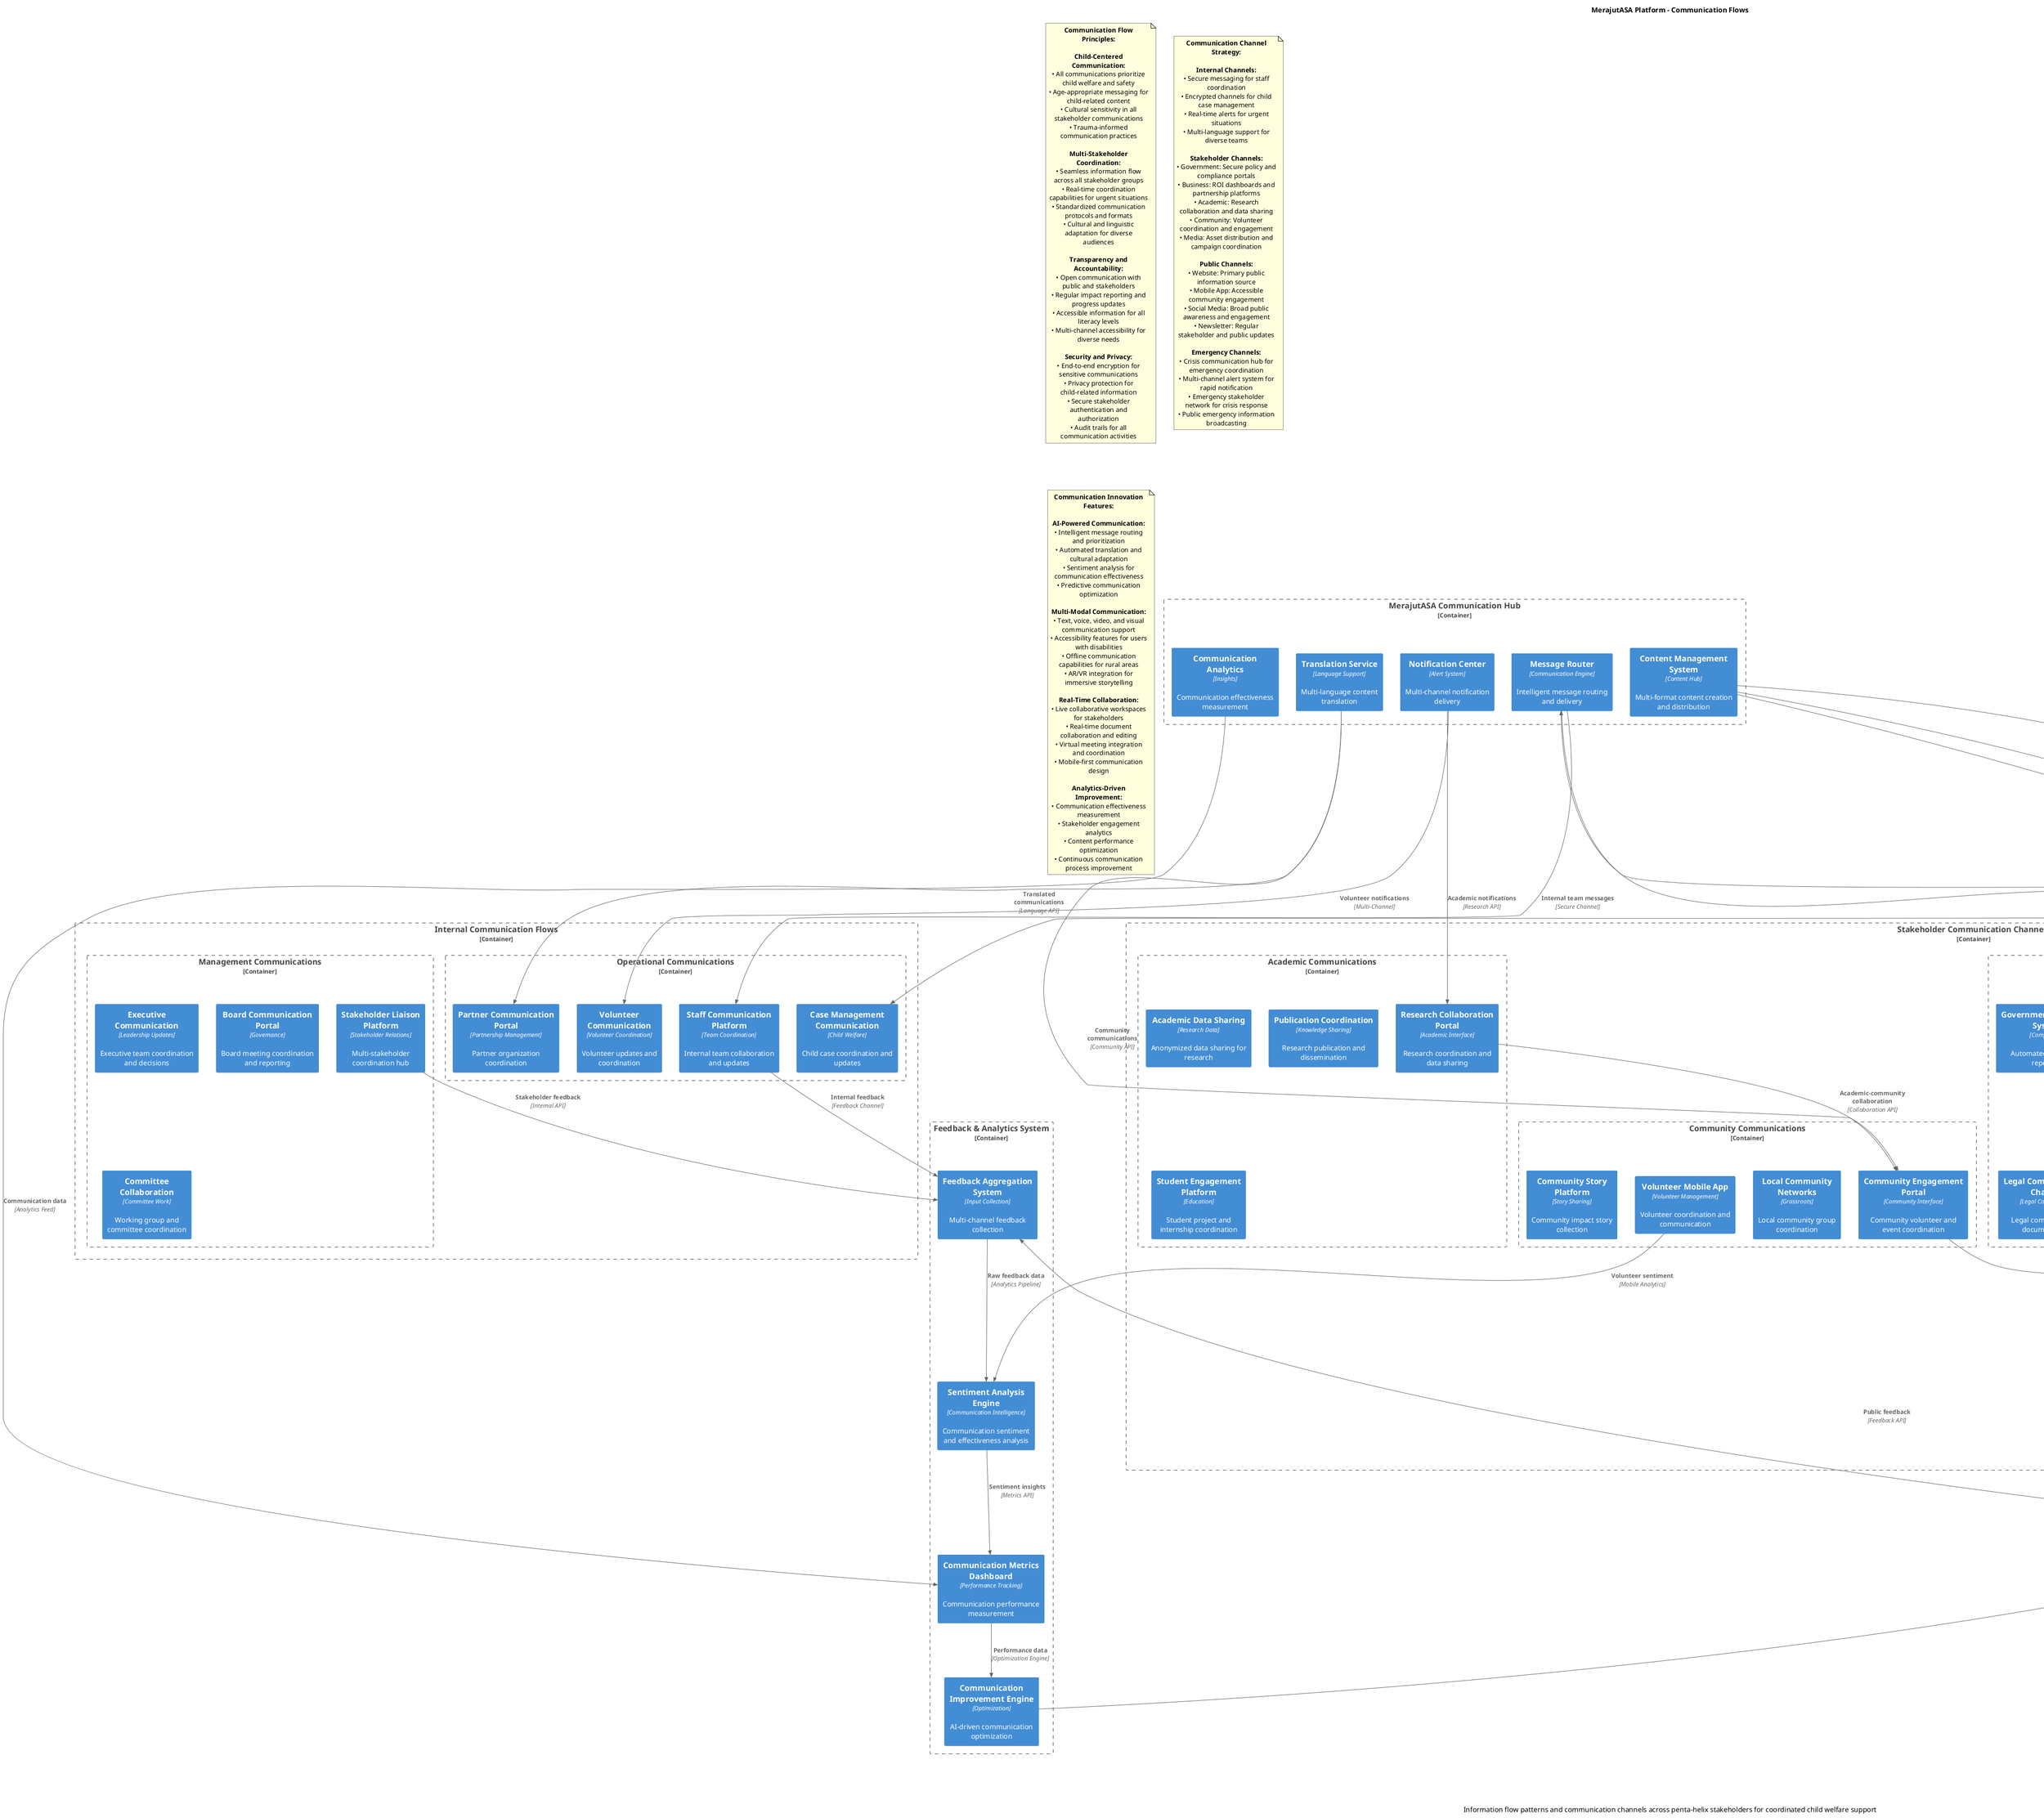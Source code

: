 @startuml communication-flows
!include <C4/C4_Container>

!define TITLE "MerajutASA Platform - Communication Flows"
!define DESCRIPTION "Information flow patterns and communication channels across penta-helix stakeholders for coordinated child welfare support"

title TITLE
caption DESCRIPTION

' Central Communication Hub
Container_Boundary(communication_hub, "MerajutASA Communication Hub") {
    Container(message_router, "Message Router", "Communication Engine", "Intelligent message routing and delivery")
    Container(content_management, "Content Management System", "Content Hub", "Multi-format content creation and distribution")
    Container(notification_center, "Notification Center", "Alert System", "Multi-channel notification delivery")
    Container(translation_service, "Translation Service", "Language Support", "Multi-language content translation")
    Container(communication_analytics, "Communication Analytics", "Insights", "Communication effectiveness measurement")
}

' Internal Communication Flows
Container_Boundary(internal_communications, "Internal Communication Flows") {
    
    Container_Boundary(operational_communications, "Operational Communications") {
        Container(staff_communication, "Staff Communication Platform", "Team Coordination", "Internal team collaboration and updates")
        Container(case_communication, "Case Management Communication", "Child Welfare", "Child case coordination and updates")
        Container(volunteer_communication, "Volunteer Communication", "Volunteer Coordination", "Volunteer updates and coordination")
        Container(partner_communication, "Partner Communication Portal", "Partnership Management", "Partner organization coordination")
    }
    
    Container_Boundary(management_communications, "Management Communications") {
        Container(executive_communication, "Executive Communication", "Leadership Updates", "Executive team coordination and decisions")
        Container(board_communication, "Board Communication Portal", "Governance", "Board meeting coordination and reporting")
        Container(committee_communication, "Committee Collaboration", "Committee Work", "Working group and committee coordination")
        Container(stakeholder_liaison, "Stakeholder Liaison Platform", "Stakeholder Relations", "Multi-stakeholder coordination hub")
    }
}

' External Stakeholder Communications
Container_Boundary(stakeholder_communications, "Stakeholder Communication Channels") {
    
    Container_Boundary(government_communications, "Government Communications") {
        Container(policy_portal, "Government Policy Portal", "Policy Interface", "Policy updates and compliance reporting")
        Container(reporting_system, "Government Reporting System", "Compliance", "Automated regulatory reporting")
        Container(interagency_network, "Inter-Agency Network", "Coordination", "Cross-agency information sharing")
        Container(legal_communication, "Legal Communication Channel", "Legal Coordination", "Legal compliance and documentation")
    }
    
    Container_Boundary(business_communications, "Business Communications") {
        Container(csr_dashboard, "CSR Partner Dashboard", "Partnership Management", "Corporate partner engagement platform")
        Container(donor_portal, "Donor Communication Portal", "Donor Relations", "Donor updates and impact reporting")
        Container(business_api, "Business Integration API", "System Integration", "Business system integration and data exchange")
        Container(impact_reporting, "Impact Reporting System", "ROI Communication", "Business impact and ROI reporting")
    }
    
    Container_Boundary(academic_communications, "Academic Communications") {
        Container(research_portal, "Research Collaboration Portal", "Academic Interface", "Research coordination and data sharing")
        Container(data_sharing_platform, "Academic Data Sharing", "Research Data", "Anonymized data sharing for research")
        Container(publication_system, "Publication Coordination", "Knowledge Sharing", "Research publication and dissemination")
        Container(student_engagement, "Student Engagement Platform", "Education", "Student project and internship coordination")
    }
    
    Container_Boundary(community_communications, "Community Communications") {
        Container(community_portal, "Community Engagement Portal", "Community Interface", "Community volunteer and event coordination")
        Container(local_communication, "Local Community Networks", "Grassroots", "Local community group coordination")
        Container(volunteer_app, "Volunteer Mobile App", "Volunteer Management", "Volunteer coordination and communication")
        Container(story_platform, "Community Story Platform", "Story Sharing", "Community impact story collection")
    }
    
    Container_Boundary(media_communications, "Media Communications") {
        Container(media_center, "Digital Media Center", "Media Relations", "Press kit and media asset distribution")
        Container(social_media_hub, "Social Media Hub", "Social Presence", "Multi-platform social media management")
        Container(campaign_platform, "Campaign Coordination Platform", "Campaign Management", "Media campaign coordination and tracking")
        Container(content_distribution, "Content Distribution Network", "Content Delivery", "Multi-channel content distribution")
    }
}

' Public Communications
Container_Boundary(public_communications, "Public Communication Channels") {
    
    Container_Boundary(public_interfaces, "Public Information Interfaces") {
        Container(public_website, "Public Website", "Public Interface", "Primary public information portal")
        Container(mobile_app_public, "Public Mobile App", "Mobile Access", "Public mobile application")
        Container(transparency_portal, "Transparency Portal", "Accountability", "Public accountability and transparency")
        Container(public_dashboard, "Public Impact Dashboard", "Impact Visibility", "Real-time public impact metrics")
    }
    
    Container_Boundary(outreach_channels, "Public Outreach Channels") {
        Container(newsletter, "Newsletter System", "Regular Updates", "Stakeholder and public newsletters")
        Container(event_platform, "Event Platform", "Community Events", "Public event coordination and promotion")
        Container(helpdesk, "Public Helpdesk", "Support", "Public inquiry and support system")
        Container(feedback_system, "Public Feedback System", "Community Input", "Public feedback and suggestion collection")
    }
}

' Emergency Communications
Container_Boundary(emergency_communications, "Emergency Communication System") {
    Container(crisis_communication, "Crisis Communication Center", "Emergency Coordination", "Emergency incident communication hub")
    Container(alert_system, "Emergency Alert System", "Rapid Alerts", "Multi-channel emergency notification")
    Container(stakeholder_emergency, "Stakeholder Emergency Network", "Crisis Coordination", "Emergency stakeholder coordination")
    Container(media_emergency, "Emergency Media Relations", "Crisis Communication", "Emergency public communication")
}

' Feedback and Analytics
Container_Boundary(feedback_analytics, "Feedback & Analytics System") {
    Container(feedback_aggregator, "Feedback Aggregation System", "Input Collection", "Multi-channel feedback collection")
    Container(sentiment_analysis, "Sentiment Analysis Engine", "Communication Intelligence", "Communication sentiment and effectiveness analysis")
    Container(communication_metrics, "Communication Metrics Dashboard", "Performance Tracking", "Communication performance measurement")
    Container(improvement_engine, "Communication Improvement Engine", "Optimization", "AI-driven communication optimization")
}

' Communication Flow Relationships

' Hub to Internal Systems
Rel(message_router, staff_communication, "Internal team messages", "Secure Channel")
Rel(content_management, case_communication, "Case-related content", "Encrypted Channel")
Rel(notification_center, volunteer_communication, "Volunteer notifications", "Multi-Channel")
Rel(translation_service, partner_communication, "Translated communications", "Language API")

' Hub to Stakeholder Channels
Rel(message_router, policy_portal, "Government communications", "Secure API")
Rel(content_management, csr_dashboard, "Business partner content", "Partner API")
Rel(notification_center, research_portal, "Academic notifications", "Research API")
Rel(translation_service, community_portal, "Community communications", "Community API")

' Stakeholder Cross-Communication
Rel(policy_portal, csr_dashboard, "Government-business coordination", "Inter-stakeholder API")
Rel(research_portal, community_portal, "Academic-community collaboration", "Collaboration API")
Rel(csr_dashboard, media_center, "Business-media coordination", "Partnership API")
Rel(community_portal, social_media_hub, "Community-media engagement", "Social API")

' Public Communication Flows
Rel(content_management, public_website, "Public content", "Content API")
Rel(social_media_hub, mobile_app_public, "Social content integration", "Mobile API")
Rel(impact_reporting, public_dashboard, "Impact data", "Dashboard API")
Rel(transparency_portal, helpdesk, "Transparency information", "Information API")

' Emergency Communication Flows
Rel(crisis_communication, alert_system, "Emergency alerts", "Priority Channel")
Rel(alert_system, stakeholder_emergency, "Stakeholder emergency alerts", "Emergency Protocol")
Rel(stakeholder_emergency, media_emergency, "Emergency media coordination", "Crisis API")
Rel(media_emergency, public_website, "Public emergency information", "Emergency Broadcast")

' Feedback and Analytics Flows
Rel(feedback_system, feedback_aggregator, "Public feedback", "Feedback API")
Rel(stakeholder_liaison, feedback_aggregator, "Stakeholder feedback", "Internal API")
Rel(feedback_aggregator, sentiment_analysis, "Raw feedback data", "Analytics Pipeline")
Rel(sentiment_analysis, communication_metrics, "Sentiment insights", "Metrics API")
Rel(communication_metrics, improvement_engine, "Performance data", "Optimization Engine")
Rel(improvement_engine, message_router, "Communication optimization", "AI Recommendations")

' Analytics and Monitoring
Rel(communication_analytics, communication_metrics, "Communication data", "Analytics Feed")
Rel(staff_communication, feedback_aggregator, "Internal feedback", "Feedback Channel")
Rel(volunteer_app, sentiment_analysis, "Volunteer sentiment", "Mobile Analytics")

SHOW_LEGEND()

note as communication_principles
**Communication Flow Principles:**

**Child-Centered Communication:**
• All communications prioritize child welfare and safety
• Age-appropriate messaging for child-related content
• Cultural sensitivity in all stakeholder communications
• Trauma-informed communication practices

**Multi-Stakeholder Coordination:**
• Seamless information flow across all stakeholder groups
• Real-time coordination capabilities for urgent situations
• Standardized communication protocols and formats
• Cultural and linguistic adaptation for diverse audiences

**Transparency and Accountability:**
• Open communication with public and stakeholders
• Regular impact reporting and progress updates
• Accessible information for all literacy levels
• Multi-channel accessibility for diverse needs

**Security and Privacy:**
• End-to-end encryption for sensitive communications
• Privacy protection for child-related information
• Secure stakeholder authentication and authorization
• Audit trails for all communication activities
end note

note as communication_channels
**Communication Channel Strategy:**

**Internal Channels:**
• Secure messaging for staff coordination
• Encrypted channels for child case management
• Real-time alerts for urgent situations
• Multi-language support for diverse teams

**Stakeholder Channels:**
• Government: Secure policy and compliance portals
• Business: ROI dashboards and partnership platforms
• Academic: Research collaboration and data sharing
• Community: Volunteer coordination and engagement
• Media: Asset distribution and campaign coordination

**Public Channels:**
• Website: Primary public information source
• Mobile App: Accessible community engagement
• Social Media: Broad public awareness and engagement
• Newsletter: Regular stakeholder and public updates

**Emergency Channels:**
• Crisis communication hub for emergency coordination
• Multi-channel alert system for rapid notification
• Emergency stakeholder network for crisis response
• Public emergency information broadcasting
end note

note as communication_innovation
**Communication Innovation Features:**

**AI-Powered Communication:**
• Intelligent message routing and prioritization
• Automated translation and cultural adaptation
• Sentiment analysis for communication effectiveness
• Predictive communication optimization

**Multi-Modal Communication:**
• Text, voice, video, and visual communication support
• Accessibility features for users with disabilities
• Offline communication capabilities for rural areas
• AR/VR integration for immersive storytelling

**Real-Time Collaboration:**
• Live collaborative workspaces for stakeholders
• Real-time document collaboration and editing
• Virtual meeting integration and coordination
• Mobile-first communication design

**Analytics-Driven Improvement:**
• Communication effectiveness measurement
• Stakeholder engagement analytics
• Content performance optimization
• Continuous communication process improvement
end note

@enduml